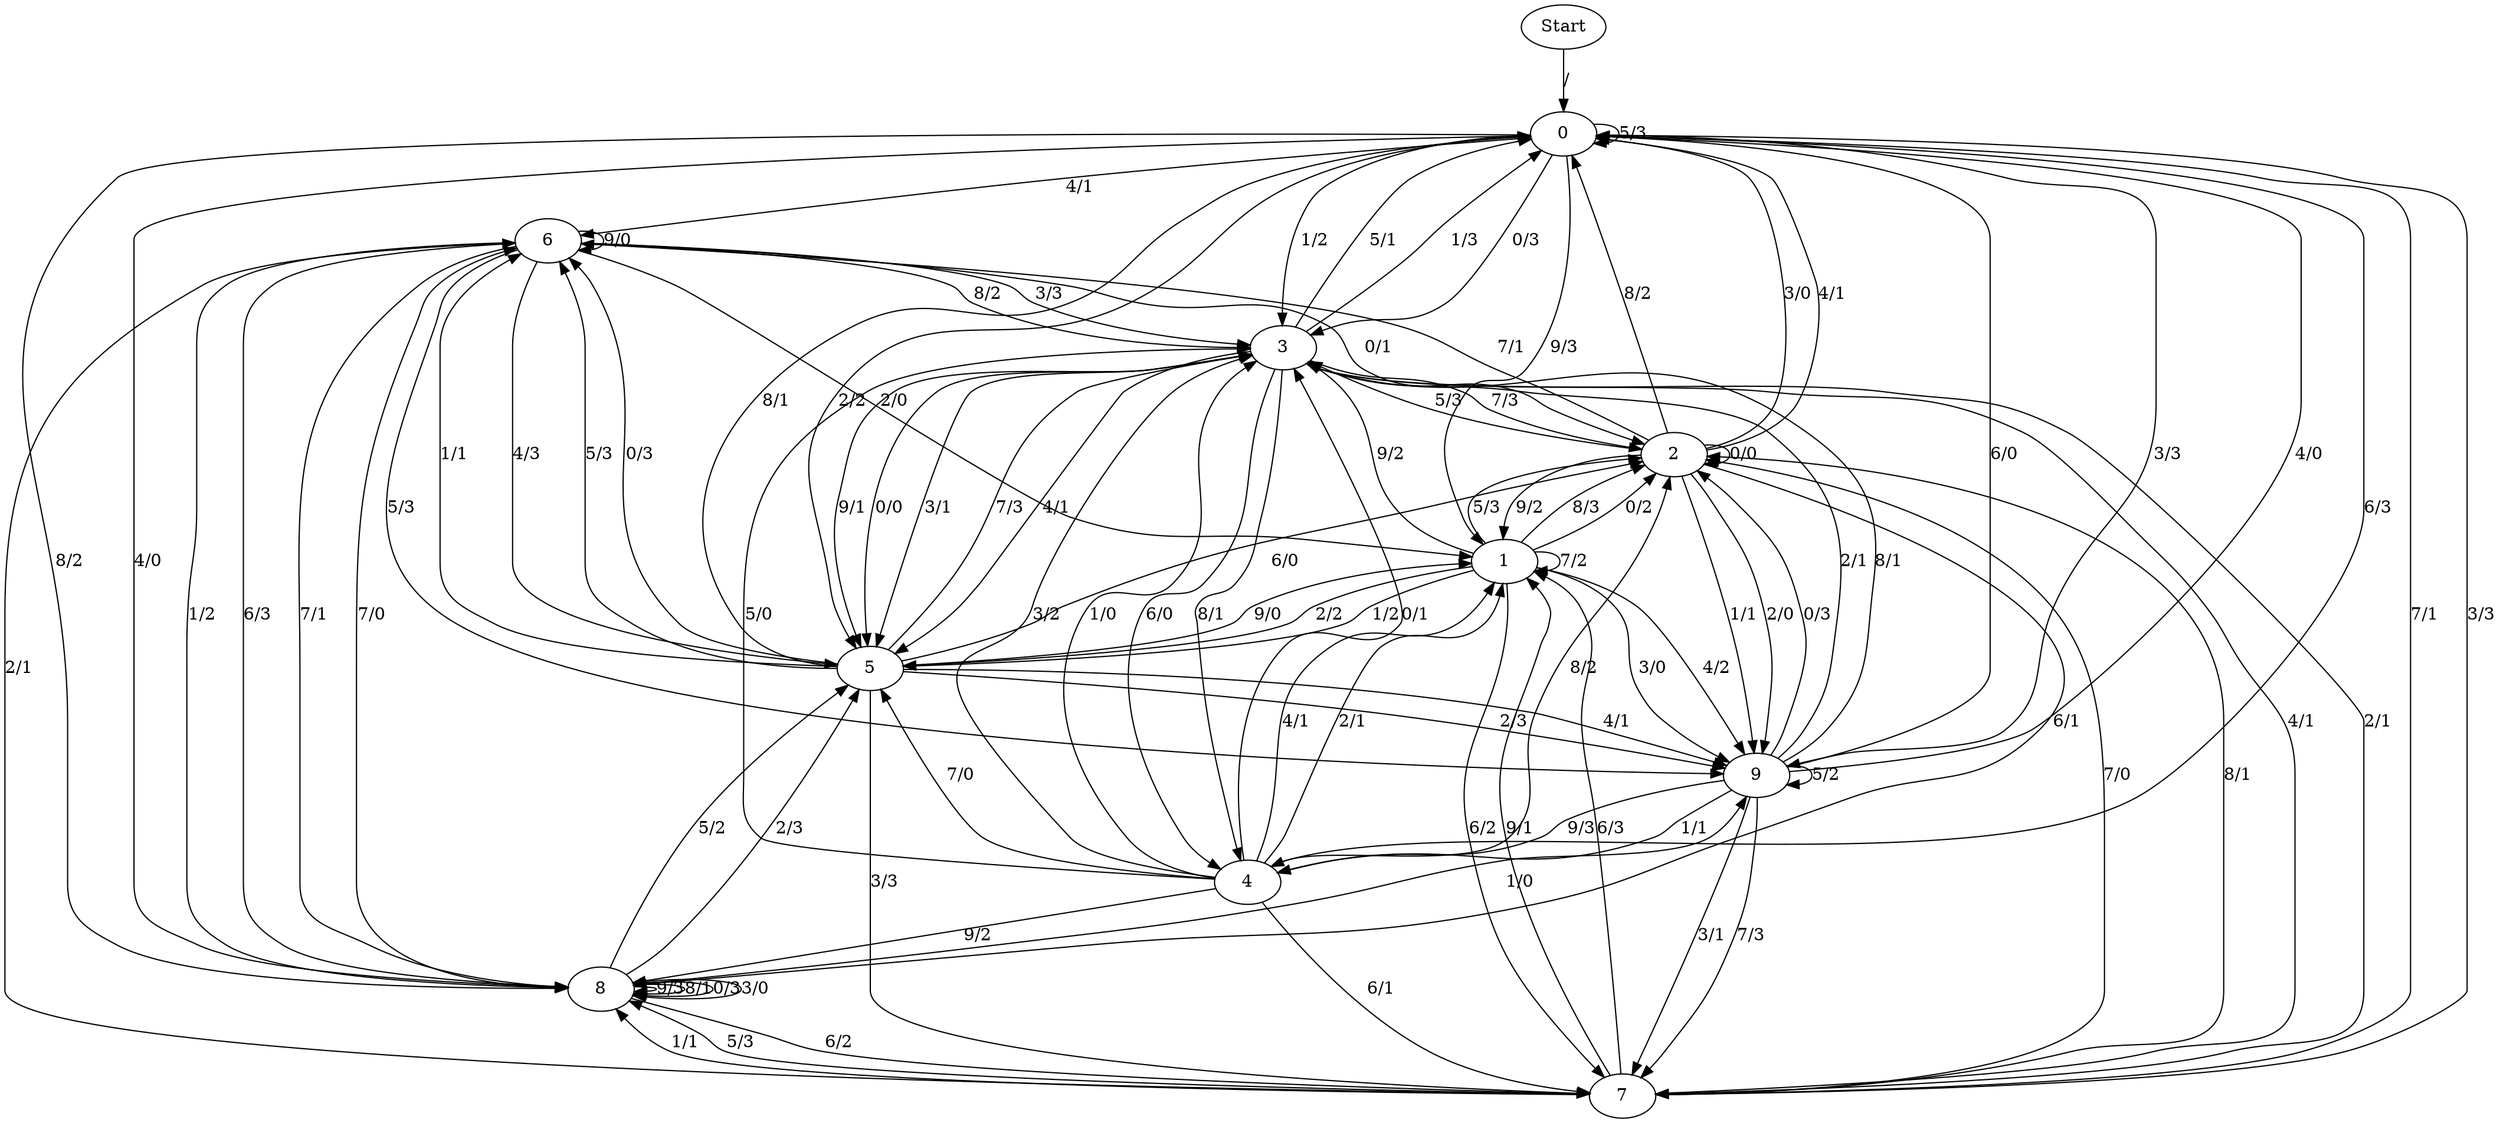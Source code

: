 digraph {
	Start -> 0 [label="/"]
	0 -> 6 [label="4/1"]
	0 -> 3 [label="1/2"]
	0 -> 7 [label="7/1"]
	0 -> 9 [label="3/3"]
	0 -> 4 [label="6/3"]
	0 -> 0 [label="5/3"]
	0 -> 8 [label="8/2"]
	0 -> 1 [label="9/3"]
	0 -> 5 [label="2/2"]
	0 -> 3 [label="0/3"]
	2 -> 9 [label="1/1"]
	2 -> 6 [label="7/1"]
	2 -> 0 [label="3/0"]
	2 -> 9 [label="2/0"]
	2 -> 0 [label="4/1"]
	2 -> 0 [label="8/2"]
	2 -> 1 [label="9/2"]
	2 -> 2 [label="0/0"]
	2 -> 8 [label="6/1"]
	2 -> 3 [label="5/3"]
	8 -> 9 [label="1/0"]
	8 -> 8 [label="9/3"]
	8 -> 5 [label="2/3"]
	8 -> 8 [label="8/1"]
	8 -> 8 [label="0/3"]
	8 -> 8 [label="3/0"]
	8 -> 6 [label="7/0"]
	8 -> 0 [label="4/0"]
	8 -> 5 [label="5/2"]
	8 -> 7 [label="6/2"]
	7 -> 2 [label="7/0"]
	7 -> 6 [label="2/1"]
	7 -> 0 [label="3/3"]
	7 -> 3 [label="4/1"]
	7 -> 1 [label="6/3"]
	7 -> 8 [label="1/1"]
	7 -> 8 [label="5/3"]
	7 -> 2 [label="8/1"]
	7 -> 1 [label="9/1"]
	1 -> 1 [label="7/2"]
	1 -> 9 [label="3/0"]
	1 -> 5 [label="2/2"]
	1 -> 2 [label="8/3"]
	1 -> 2 [label="0/2"]
	1 -> 5 [label="1/2"]
	1 -> 7 [label="6/2"]
	1 -> 3 [label="9/2"]
	1 -> 2 [label="5/3"]
	1 -> 9 [label="4/2"]
	5 -> 1 [label="9/0"]
	5 -> 2 [label="6/0"]
	5 -> 0 [label="8/1"]
	5 -> 6 [label="5/3"]
	5 -> 3 [label="7/3"]
	5 -> 9 [label="2/3"]
	5 -> 7 [label="3/3"]
	5 -> 9 [label="4/1"]
	5 -> 6 [label="0/3"]
	5 -> 6 [label="1/1"]
	6 -> 8 [label="1/2"]
	6 -> 2 [label="0/1"]
	6 -> 5 [label="4/3"]
	6 -> 8 [label="6/3"]
	6 -> 9 [label="5/3"]
	6 -> 1 [label="2/0"]
	6 -> 8 [label="7/1"]
	6 -> 3 [label="3/3"]
	6 -> 3 [label="8/2"]
	6 -> 6 [label="9/0"]
	9 -> 7 [label="3/1"]
	9 -> 4 [label="9/3"]
	9 -> 0 [label="4/0"]
	9 -> 7 [label="7/3"]
	9 -> 2 [label="0/3"]
	9 -> 3 [label="2/1"]
	9 -> 9 [label="5/2"]
	9 -> 0 [label="6/0"]
	9 -> 3 [label="8/1"]
	9 -> 4 [label="1/1"]
	4 -> 1 [label="4/1"]
	4 -> 8 [label="9/2"]
	4 -> 3 [label="0/1"]
	4 -> 5 [label="7/0"]
	4 -> 7 [label="6/1"]
	4 -> 2 [label="8/2"]
	4 -> 1 [label="2/1"]
	4 -> 3 [label="5/0"]
	4 -> 3 [label="3/2"]
	4 -> 3 [label="1/0"]
	3 -> 5 [label="4/1"]
	3 -> 2 [label="7/3"]
	3 -> 5 [label="9/1"]
	3 -> 5 [label="0/0"]
	3 -> 0 [label="5/1"]
	3 -> 0 [label="1/3"]
	3 -> 4 [label="6/0"]
	3 -> 7 [label="2/1"]
	3 -> 5 [label="3/1"]
	3 -> 4 [label="8/1"]
}